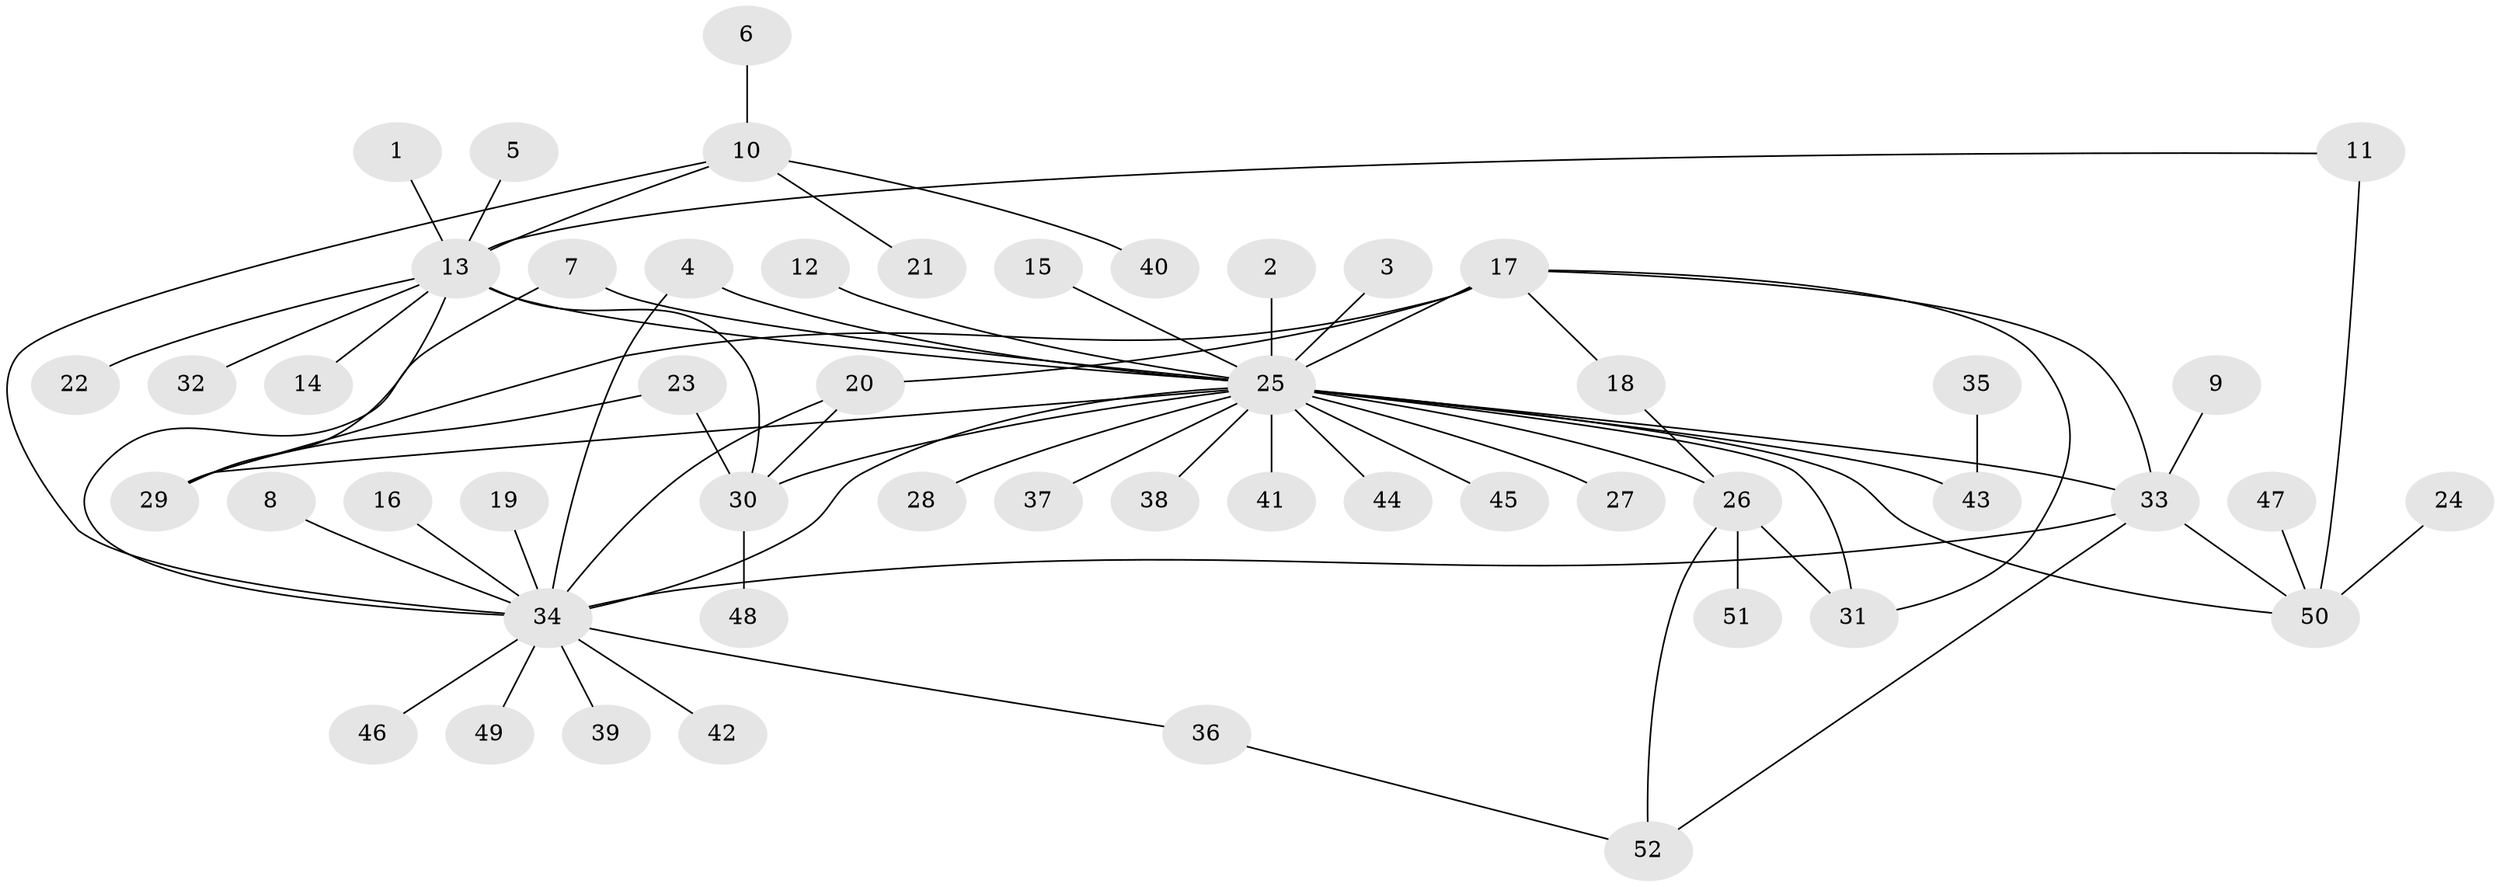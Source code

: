 // original degree distribution, {3: 0.0891089108910891, 26: 0.009900990099009901, 16: 0.009900990099009901, 1: 0.5841584158415841, 7: 0.009900990099009901, 9: 0.019801980198019802, 2: 0.1782178217821782, 12: 0.009900990099009901, 4: 0.0594059405940594, 8: 0.009900990099009901, 6: 0.009900990099009901, 5: 0.009900990099009901}
// Generated by graph-tools (version 1.1) at 2025/01/03/09/25 03:01:39]
// undirected, 52 vertices, 69 edges
graph export_dot {
graph [start="1"]
  node [color=gray90,style=filled];
  1;
  2;
  3;
  4;
  5;
  6;
  7;
  8;
  9;
  10;
  11;
  12;
  13;
  14;
  15;
  16;
  17;
  18;
  19;
  20;
  21;
  22;
  23;
  24;
  25;
  26;
  27;
  28;
  29;
  30;
  31;
  32;
  33;
  34;
  35;
  36;
  37;
  38;
  39;
  40;
  41;
  42;
  43;
  44;
  45;
  46;
  47;
  48;
  49;
  50;
  51;
  52;
  1 -- 13 [weight=1.0];
  2 -- 25 [weight=1.0];
  3 -- 25 [weight=1.0];
  4 -- 25 [weight=1.0];
  4 -- 34 [weight=1.0];
  5 -- 13 [weight=1.0];
  6 -- 10 [weight=1.0];
  7 -- 25 [weight=1.0];
  7 -- 34 [weight=1.0];
  8 -- 34 [weight=1.0];
  9 -- 33 [weight=1.0];
  10 -- 13 [weight=1.0];
  10 -- 21 [weight=1.0];
  10 -- 34 [weight=1.0];
  10 -- 40 [weight=1.0];
  11 -- 13 [weight=1.0];
  11 -- 50 [weight=2.0];
  12 -- 25 [weight=1.0];
  13 -- 14 [weight=1.0];
  13 -- 22 [weight=1.0];
  13 -- 25 [weight=1.0];
  13 -- 29 [weight=1.0];
  13 -- 30 [weight=1.0];
  13 -- 32 [weight=1.0];
  15 -- 25 [weight=1.0];
  16 -- 34 [weight=1.0];
  17 -- 18 [weight=1.0];
  17 -- 20 [weight=1.0];
  17 -- 25 [weight=2.0];
  17 -- 29 [weight=1.0];
  17 -- 31 [weight=1.0];
  17 -- 33 [weight=1.0];
  18 -- 26 [weight=1.0];
  19 -- 34 [weight=1.0];
  20 -- 30 [weight=1.0];
  20 -- 34 [weight=1.0];
  23 -- 29 [weight=1.0];
  23 -- 30 [weight=1.0];
  24 -- 50 [weight=1.0];
  25 -- 26 [weight=1.0];
  25 -- 27 [weight=1.0];
  25 -- 28 [weight=1.0];
  25 -- 29 [weight=1.0];
  25 -- 30 [weight=1.0];
  25 -- 31 [weight=1.0];
  25 -- 33 [weight=1.0];
  25 -- 34 [weight=1.0];
  25 -- 37 [weight=1.0];
  25 -- 38 [weight=1.0];
  25 -- 41 [weight=1.0];
  25 -- 43 [weight=1.0];
  25 -- 44 [weight=1.0];
  25 -- 45 [weight=1.0];
  25 -- 50 [weight=1.0];
  26 -- 31 [weight=1.0];
  26 -- 51 [weight=1.0];
  26 -- 52 [weight=1.0];
  30 -- 48 [weight=1.0];
  33 -- 34 [weight=1.0];
  33 -- 50 [weight=1.0];
  33 -- 52 [weight=1.0];
  34 -- 36 [weight=1.0];
  34 -- 39 [weight=1.0];
  34 -- 42 [weight=1.0];
  34 -- 46 [weight=1.0];
  34 -- 49 [weight=1.0];
  35 -- 43 [weight=1.0];
  36 -- 52 [weight=1.0];
  47 -- 50 [weight=1.0];
}
